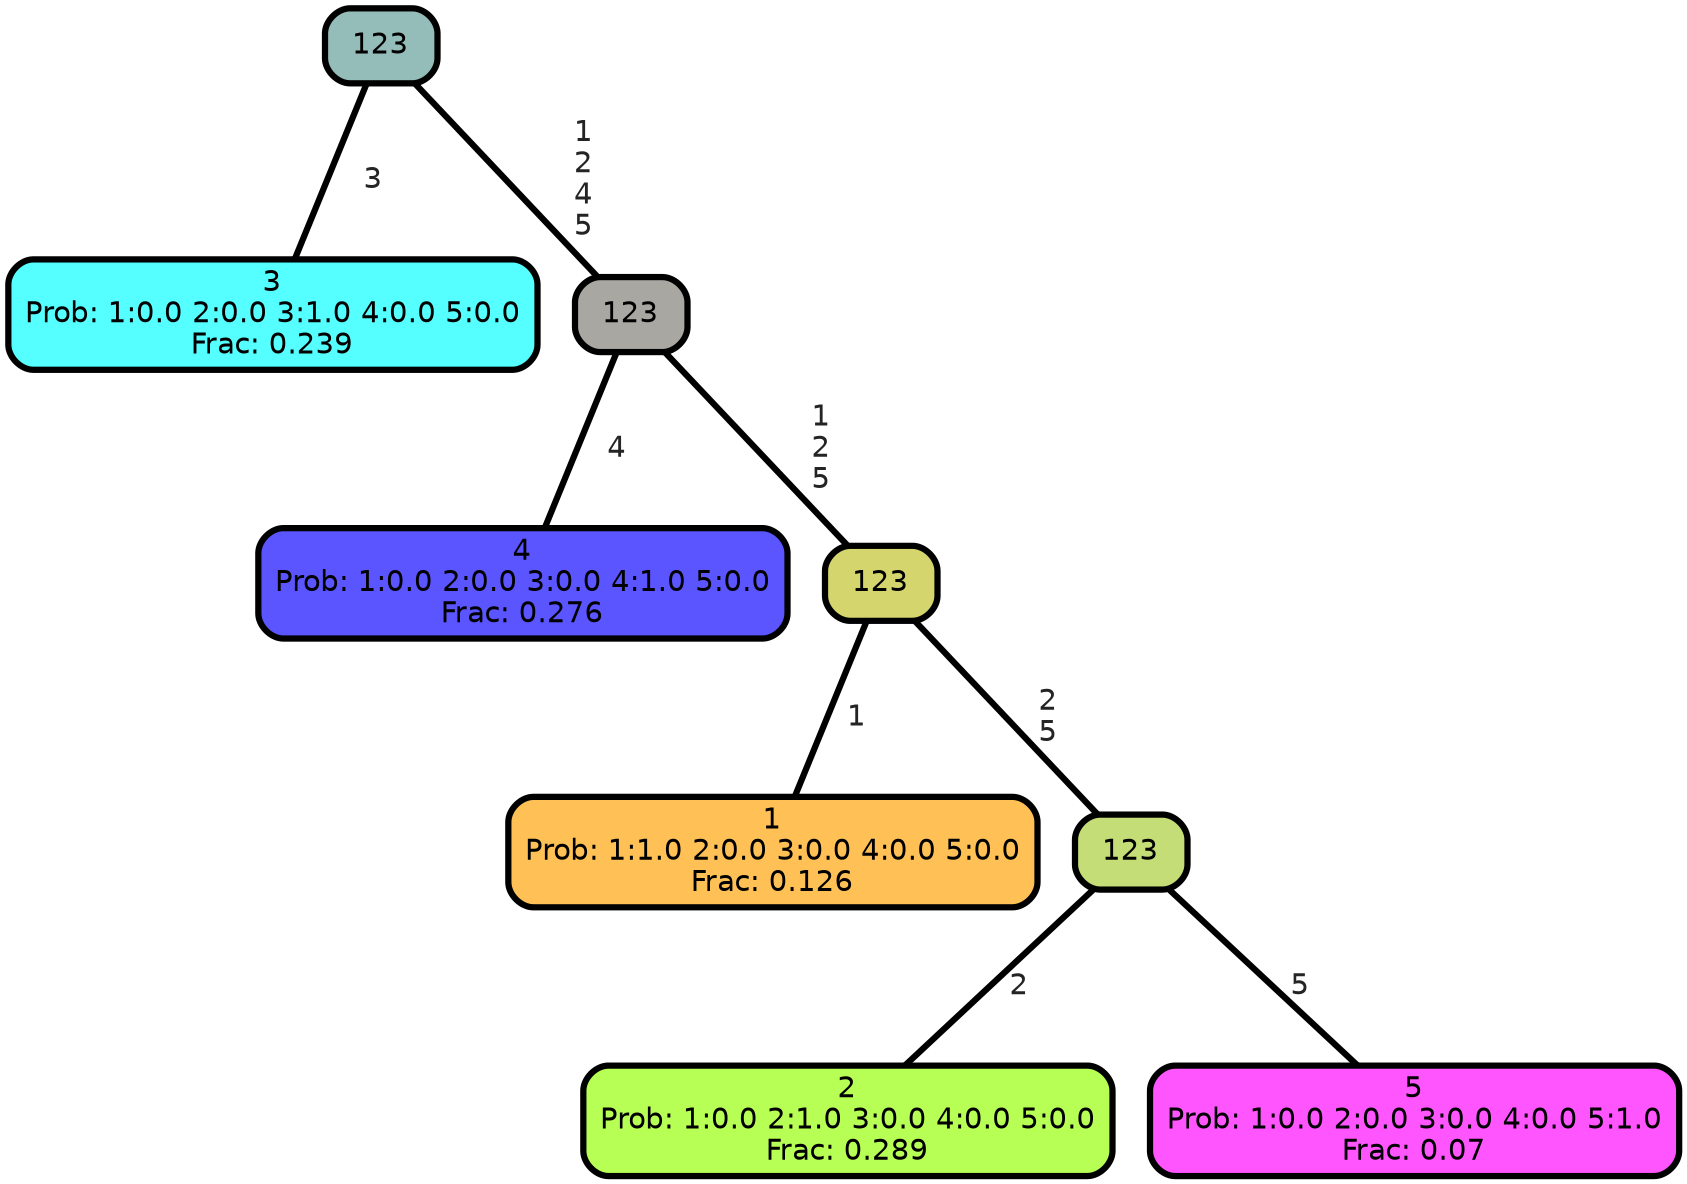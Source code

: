 graph Tree {
node [shape=box, style="filled, rounded",color="black",penwidth="3",fontcolor="black",                 fontname=helvetica] ;
graph [ranksep="0 equally", splines=straight,                 bgcolor=transparent, dpi=200] ;
edge [fontname=helvetica, fontweight=bold,fontcolor=grey14,color=black] ;
0 [label="3
Prob: 1:0.0 2:0.0 3:1.0 4:0.0 5:0.0
Frac: 0.239", fillcolor="#55ffff"] ;
1 [label="123", fillcolor="#94bcb8"] ;
2 [label="4
Prob: 1:0.0 2:0.0 3:0.0 4:1.0 5:0.0
Frac: 0.276", fillcolor="#5a55ff"] ;
3 [label="123", fillcolor="#a8a7a2"] ;
4 [label="1
Prob: 1:1.0 2:0.0 3:0.0 4:0.0 5:0.0
Frac: 0.126", fillcolor="#ffc155"] ;
5 [label="123", fillcolor="#d4d66d"] ;
6 [label="2
Prob: 1:0.0 2:1.0 3:0.0 4:0.0 5:0.0
Frac: 0.289", fillcolor="#b8ff55"] ;
7 [label="123", fillcolor="#c5dd76"] ;
8 [label="5
Prob: 1:0.0 2:0.0 3:0.0 4:0.0 5:1.0
Frac: 0.07", fillcolor="#ff55ff"] ;
1 -- 0 [label=" 3",penwidth=3] ;
1 -- 3 [label=" 1\n 2\n 4\n 5",penwidth=3] ;
3 -- 2 [label=" 4",penwidth=3] ;
3 -- 5 [label=" 1\n 2\n 5",penwidth=3] ;
5 -- 4 [label=" 1",penwidth=3] ;
5 -- 7 [label=" 2\n 5",penwidth=3] ;
7 -- 6 [label=" 2",penwidth=3] ;
7 -- 8 [label=" 5",penwidth=3] ;
{rank = same;}}